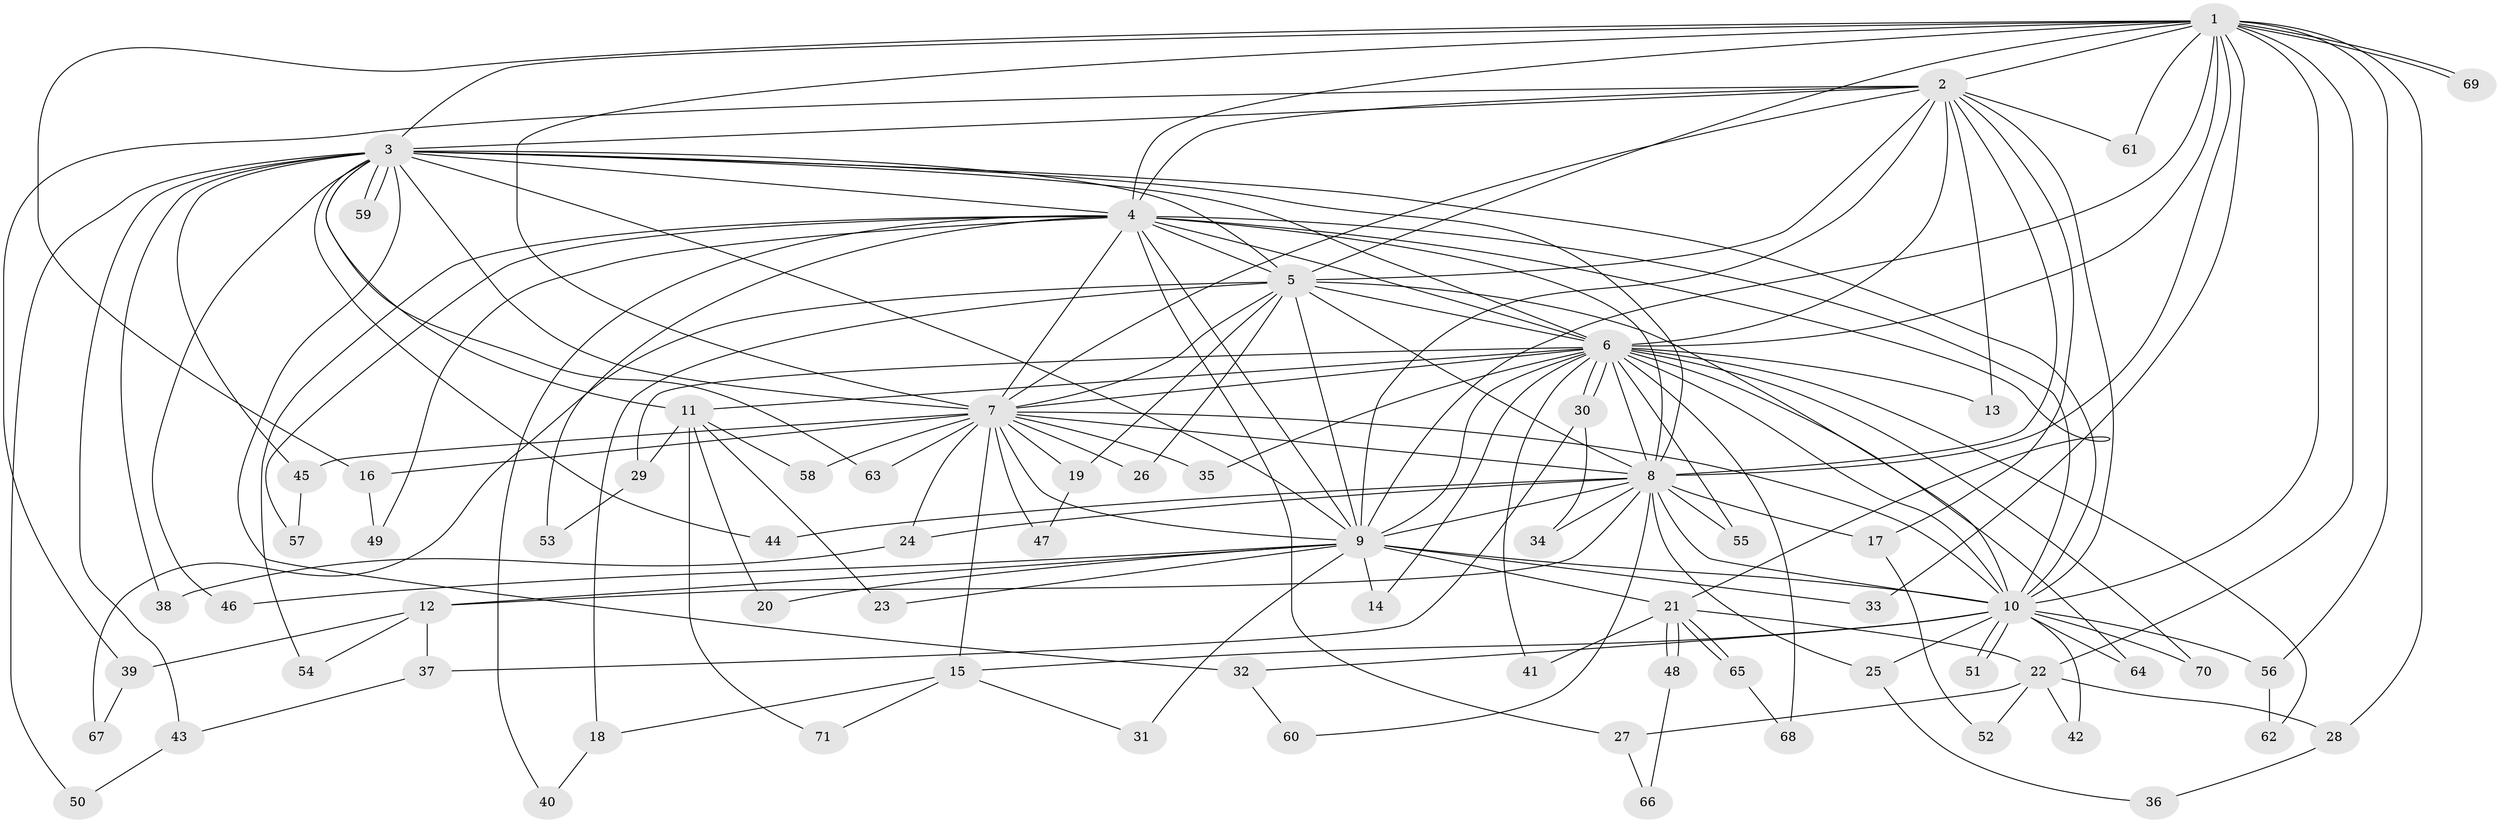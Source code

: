 // coarse degree distribution, {16: 0.027777777777777776, 12: 0.08333333333333333, 3: 0.25, 14: 0.08333333333333333, 5: 0.05555555555555555, 4: 0.027777777777777776, 2: 0.2777777777777778, 6: 0.05555555555555555, 7: 0.027777777777777776, 1: 0.08333333333333333, 13: 0.027777777777777776}
// Generated by graph-tools (version 1.1) at 2025/36/03/04/25 23:36:25]
// undirected, 71 vertices, 167 edges
graph export_dot {
  node [color=gray90,style=filled];
  1;
  2;
  3;
  4;
  5;
  6;
  7;
  8;
  9;
  10;
  11;
  12;
  13;
  14;
  15;
  16;
  17;
  18;
  19;
  20;
  21;
  22;
  23;
  24;
  25;
  26;
  27;
  28;
  29;
  30;
  31;
  32;
  33;
  34;
  35;
  36;
  37;
  38;
  39;
  40;
  41;
  42;
  43;
  44;
  45;
  46;
  47;
  48;
  49;
  50;
  51;
  52;
  53;
  54;
  55;
  56;
  57;
  58;
  59;
  60;
  61;
  62;
  63;
  64;
  65;
  66;
  67;
  68;
  69;
  70;
  71;
  1 -- 2;
  1 -- 3;
  1 -- 4;
  1 -- 5;
  1 -- 6;
  1 -- 7;
  1 -- 8;
  1 -- 9;
  1 -- 10;
  1 -- 16;
  1 -- 22;
  1 -- 28;
  1 -- 33;
  1 -- 56;
  1 -- 61;
  1 -- 69;
  1 -- 69;
  2 -- 3;
  2 -- 4;
  2 -- 5;
  2 -- 6;
  2 -- 7;
  2 -- 8;
  2 -- 9;
  2 -- 10;
  2 -- 13;
  2 -- 17;
  2 -- 39;
  2 -- 61;
  3 -- 4;
  3 -- 5;
  3 -- 6;
  3 -- 7;
  3 -- 8;
  3 -- 9;
  3 -- 10;
  3 -- 11;
  3 -- 32;
  3 -- 38;
  3 -- 43;
  3 -- 44;
  3 -- 45;
  3 -- 46;
  3 -- 50;
  3 -- 59;
  3 -- 59;
  3 -- 63;
  4 -- 5;
  4 -- 6;
  4 -- 7;
  4 -- 8;
  4 -- 9;
  4 -- 10;
  4 -- 21;
  4 -- 27;
  4 -- 40;
  4 -- 49;
  4 -- 53;
  4 -- 54;
  4 -- 57;
  5 -- 6;
  5 -- 7;
  5 -- 8;
  5 -- 9;
  5 -- 10;
  5 -- 18;
  5 -- 19;
  5 -- 26;
  5 -- 67;
  6 -- 7;
  6 -- 8;
  6 -- 9;
  6 -- 10;
  6 -- 11;
  6 -- 13;
  6 -- 14;
  6 -- 29;
  6 -- 30;
  6 -- 30;
  6 -- 35;
  6 -- 41;
  6 -- 55;
  6 -- 62;
  6 -- 64;
  6 -- 68;
  6 -- 70;
  7 -- 8;
  7 -- 9;
  7 -- 10;
  7 -- 15;
  7 -- 16;
  7 -- 19;
  7 -- 24;
  7 -- 26;
  7 -- 35;
  7 -- 45;
  7 -- 47;
  7 -- 58;
  7 -- 63;
  8 -- 9;
  8 -- 10;
  8 -- 12;
  8 -- 17;
  8 -- 24;
  8 -- 25;
  8 -- 34;
  8 -- 44;
  8 -- 55;
  8 -- 60;
  9 -- 10;
  9 -- 12;
  9 -- 14;
  9 -- 20;
  9 -- 21;
  9 -- 23;
  9 -- 31;
  9 -- 33;
  9 -- 46;
  10 -- 15;
  10 -- 25;
  10 -- 32;
  10 -- 42;
  10 -- 51;
  10 -- 51;
  10 -- 56;
  10 -- 64;
  10 -- 70;
  11 -- 20;
  11 -- 23;
  11 -- 29;
  11 -- 58;
  11 -- 71;
  12 -- 37;
  12 -- 39;
  12 -- 54;
  15 -- 18;
  15 -- 31;
  15 -- 71;
  16 -- 49;
  17 -- 52;
  18 -- 40;
  19 -- 47;
  21 -- 22;
  21 -- 41;
  21 -- 48;
  21 -- 48;
  21 -- 65;
  21 -- 65;
  22 -- 27;
  22 -- 28;
  22 -- 42;
  22 -- 52;
  24 -- 38;
  25 -- 36;
  27 -- 66;
  28 -- 36;
  29 -- 53;
  30 -- 34;
  30 -- 37;
  32 -- 60;
  37 -- 43;
  39 -- 67;
  43 -- 50;
  45 -- 57;
  48 -- 66;
  56 -- 62;
  65 -- 68;
}
